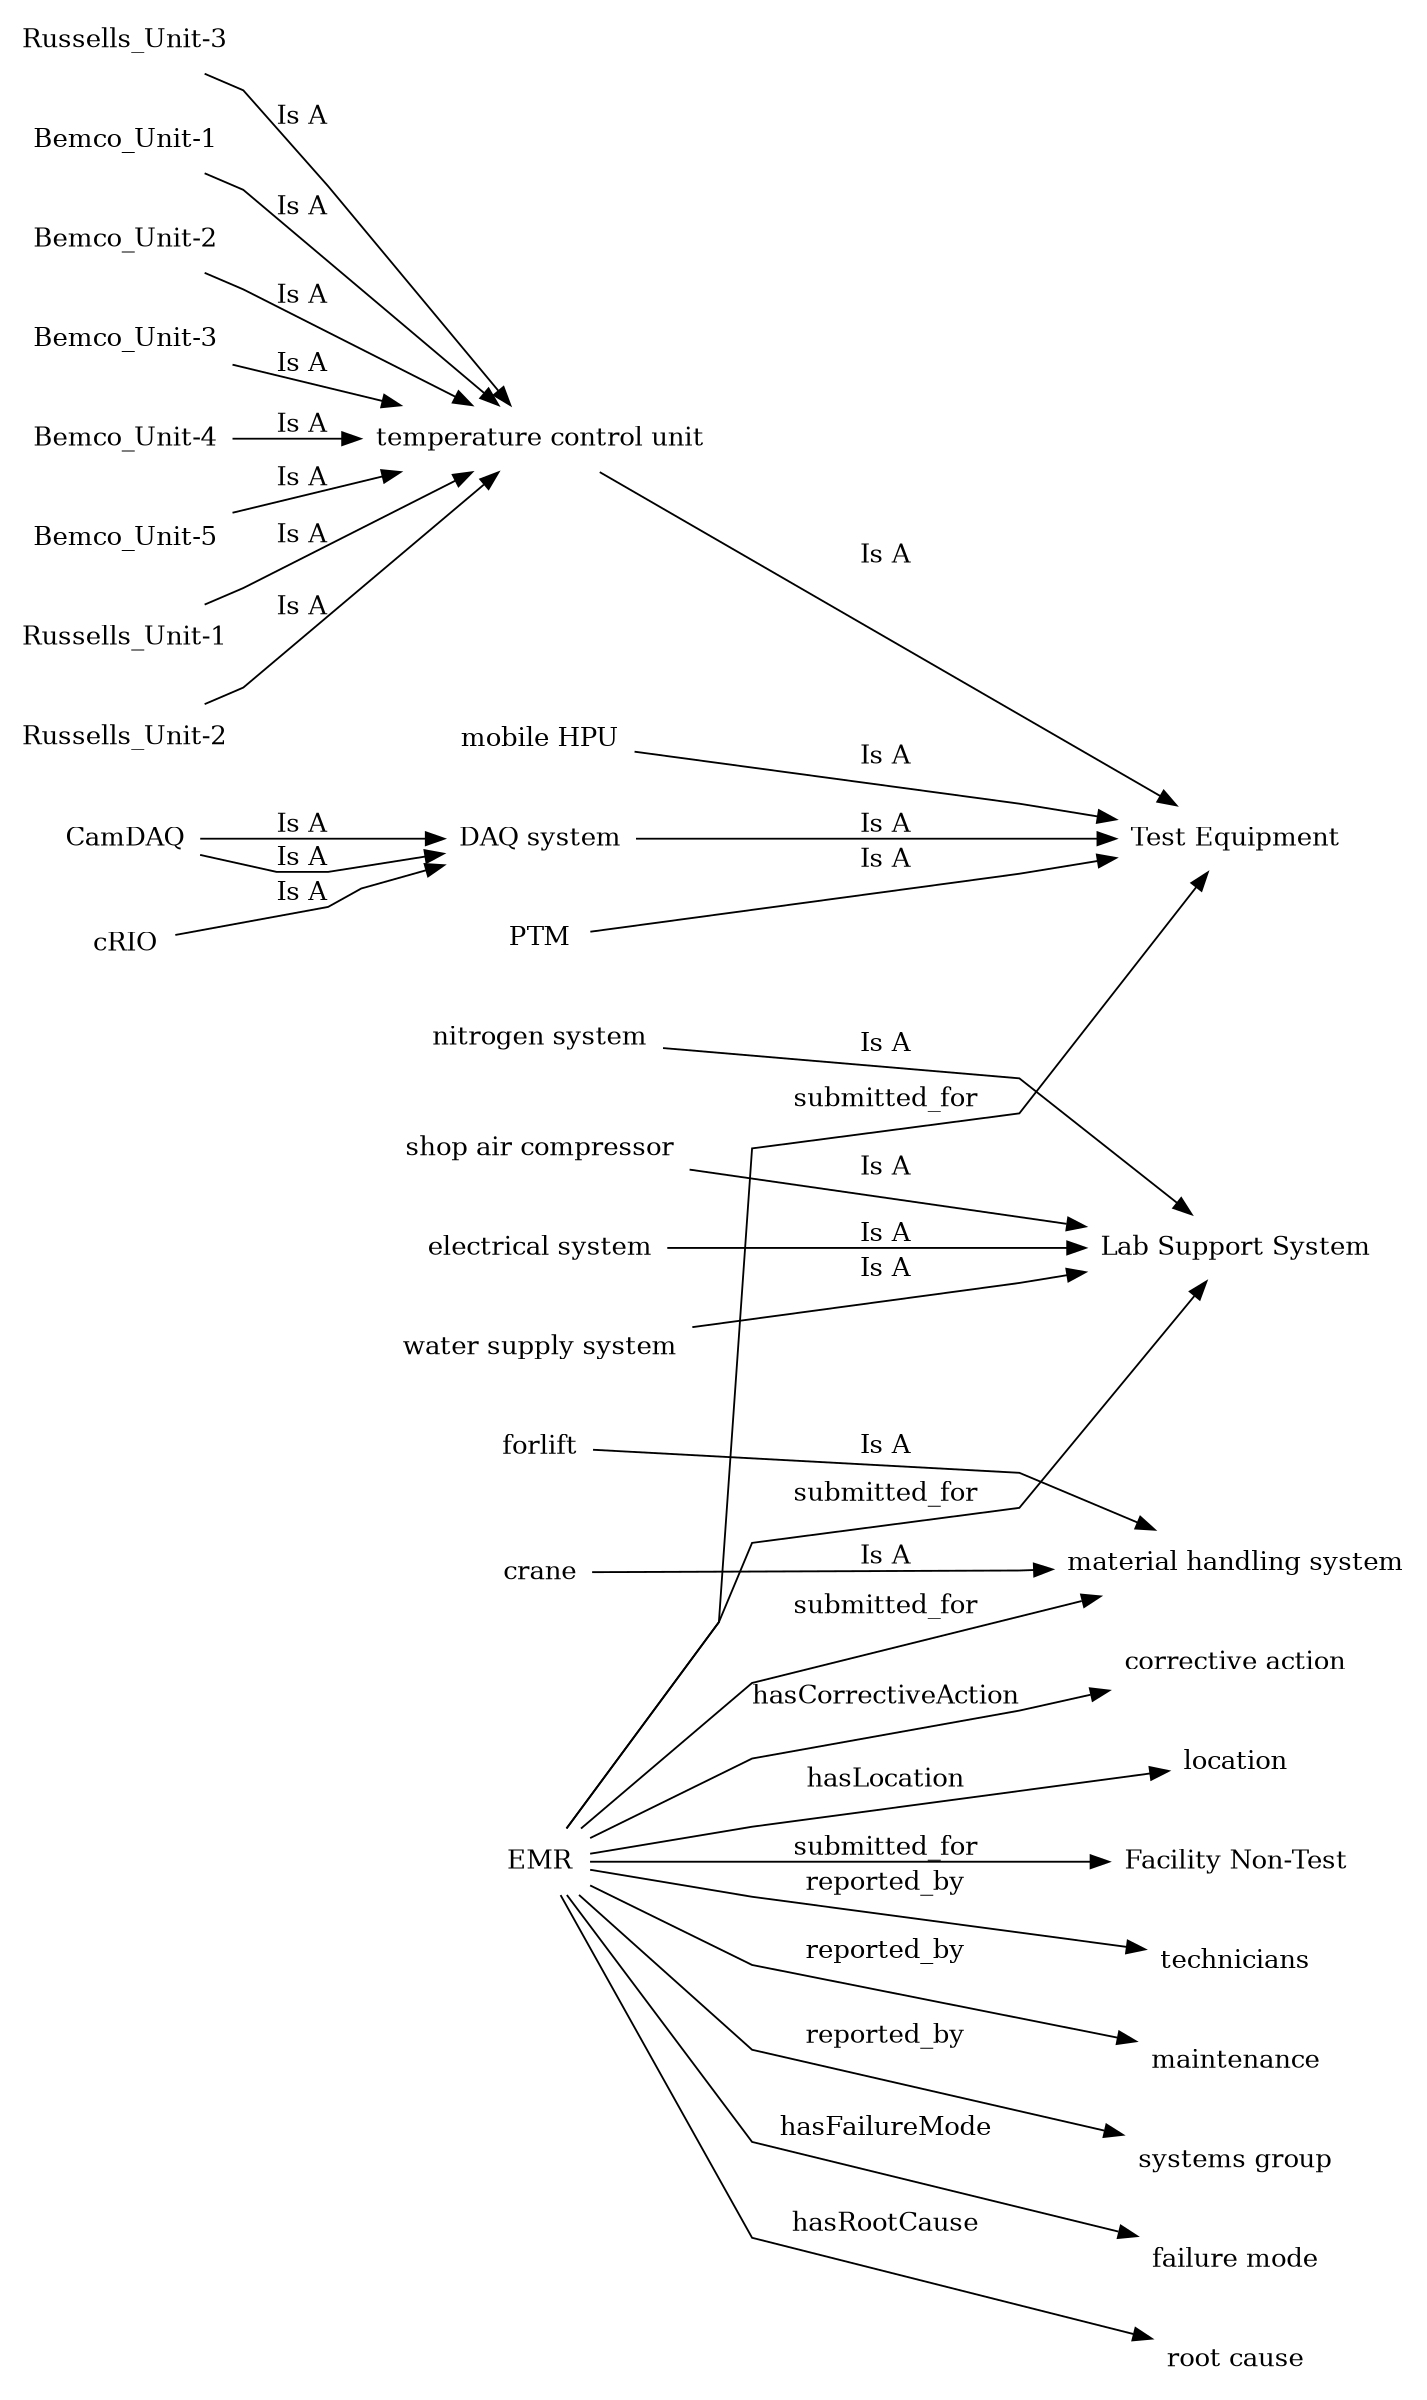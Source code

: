 // The Round Table
digraph {
	graph [landscape=False rankdir=LR size="20,16" splines=polyline]
	node [color=white style=filled]
	node [shape=plaintext]
	EMR -> "Test Equipment" [label=submitted_for]
	EMR -> "Lab Support System" [label=submitted_for]
	EMR -> "material handling system" [label=submitted_for]
	EMR -> technicians [label=reported_by]
	EMR -> maintenance [label=reported_by]
	EMR -> "systems group" [label=reported_by]
	EMR -> "failure mode" [label=hasFailureMode]
	EMR -> "root cause" [label=hasRootCause]
	EMR -> "corrective action" [label=hasCorrectiveAction]
	EMR -> location [label=hasLocation]
	EMR -> "Facility Non-Test" [label=submitted_for]
	"nitrogen system" -> "Lab Support System" [label="Is A"]
	"shop air compressor" -> "Lab Support System" [label="Is A"]
	"electrical system" -> "Lab Support System" [label="Is A"]
	"water supply system" -> "Lab Support System" [label="Is A"]
	"temperature control unit" -> "Test Equipment" [label="Is A"]
	"mobile HPU" -> "Test Equipment" [label="Is A"]
	forlift -> "material handling system" [label="Is A"]
	crane -> "material handling system" [label="Is A"]
	"DAQ system" -> "Test Equipment" [label="Is A"]
	"Bemco_Unit-1" -> "temperature control unit" [label="Is A"]
	"Bemco_Unit-2" -> "temperature control unit" [label="Is A"]
	"Bemco_Unit-3" -> "temperature control unit" [label="Is A"]
	"Bemco_Unit-4" -> "temperature control unit" [label="Is A"]
	"Bemco_Unit-5" -> "temperature control unit" [label="Is A"]
	"Russells_Unit-1" -> "temperature control unit" [label="Is A"]
	"Russells_Unit-2" -> "temperature control unit" [label="Is A"]
	"Russells_Unit-3" -> "temperature control unit" [label="Is A"]
	PTM -> "Test Equipment" [label="Is A"]
	cRIO -> "DAQ system" [label="Is A"]
	CamDAQ -> "DAQ system" [label="Is A"]
	CamDAQ -> "DAQ system" [label="Is A"]
}
